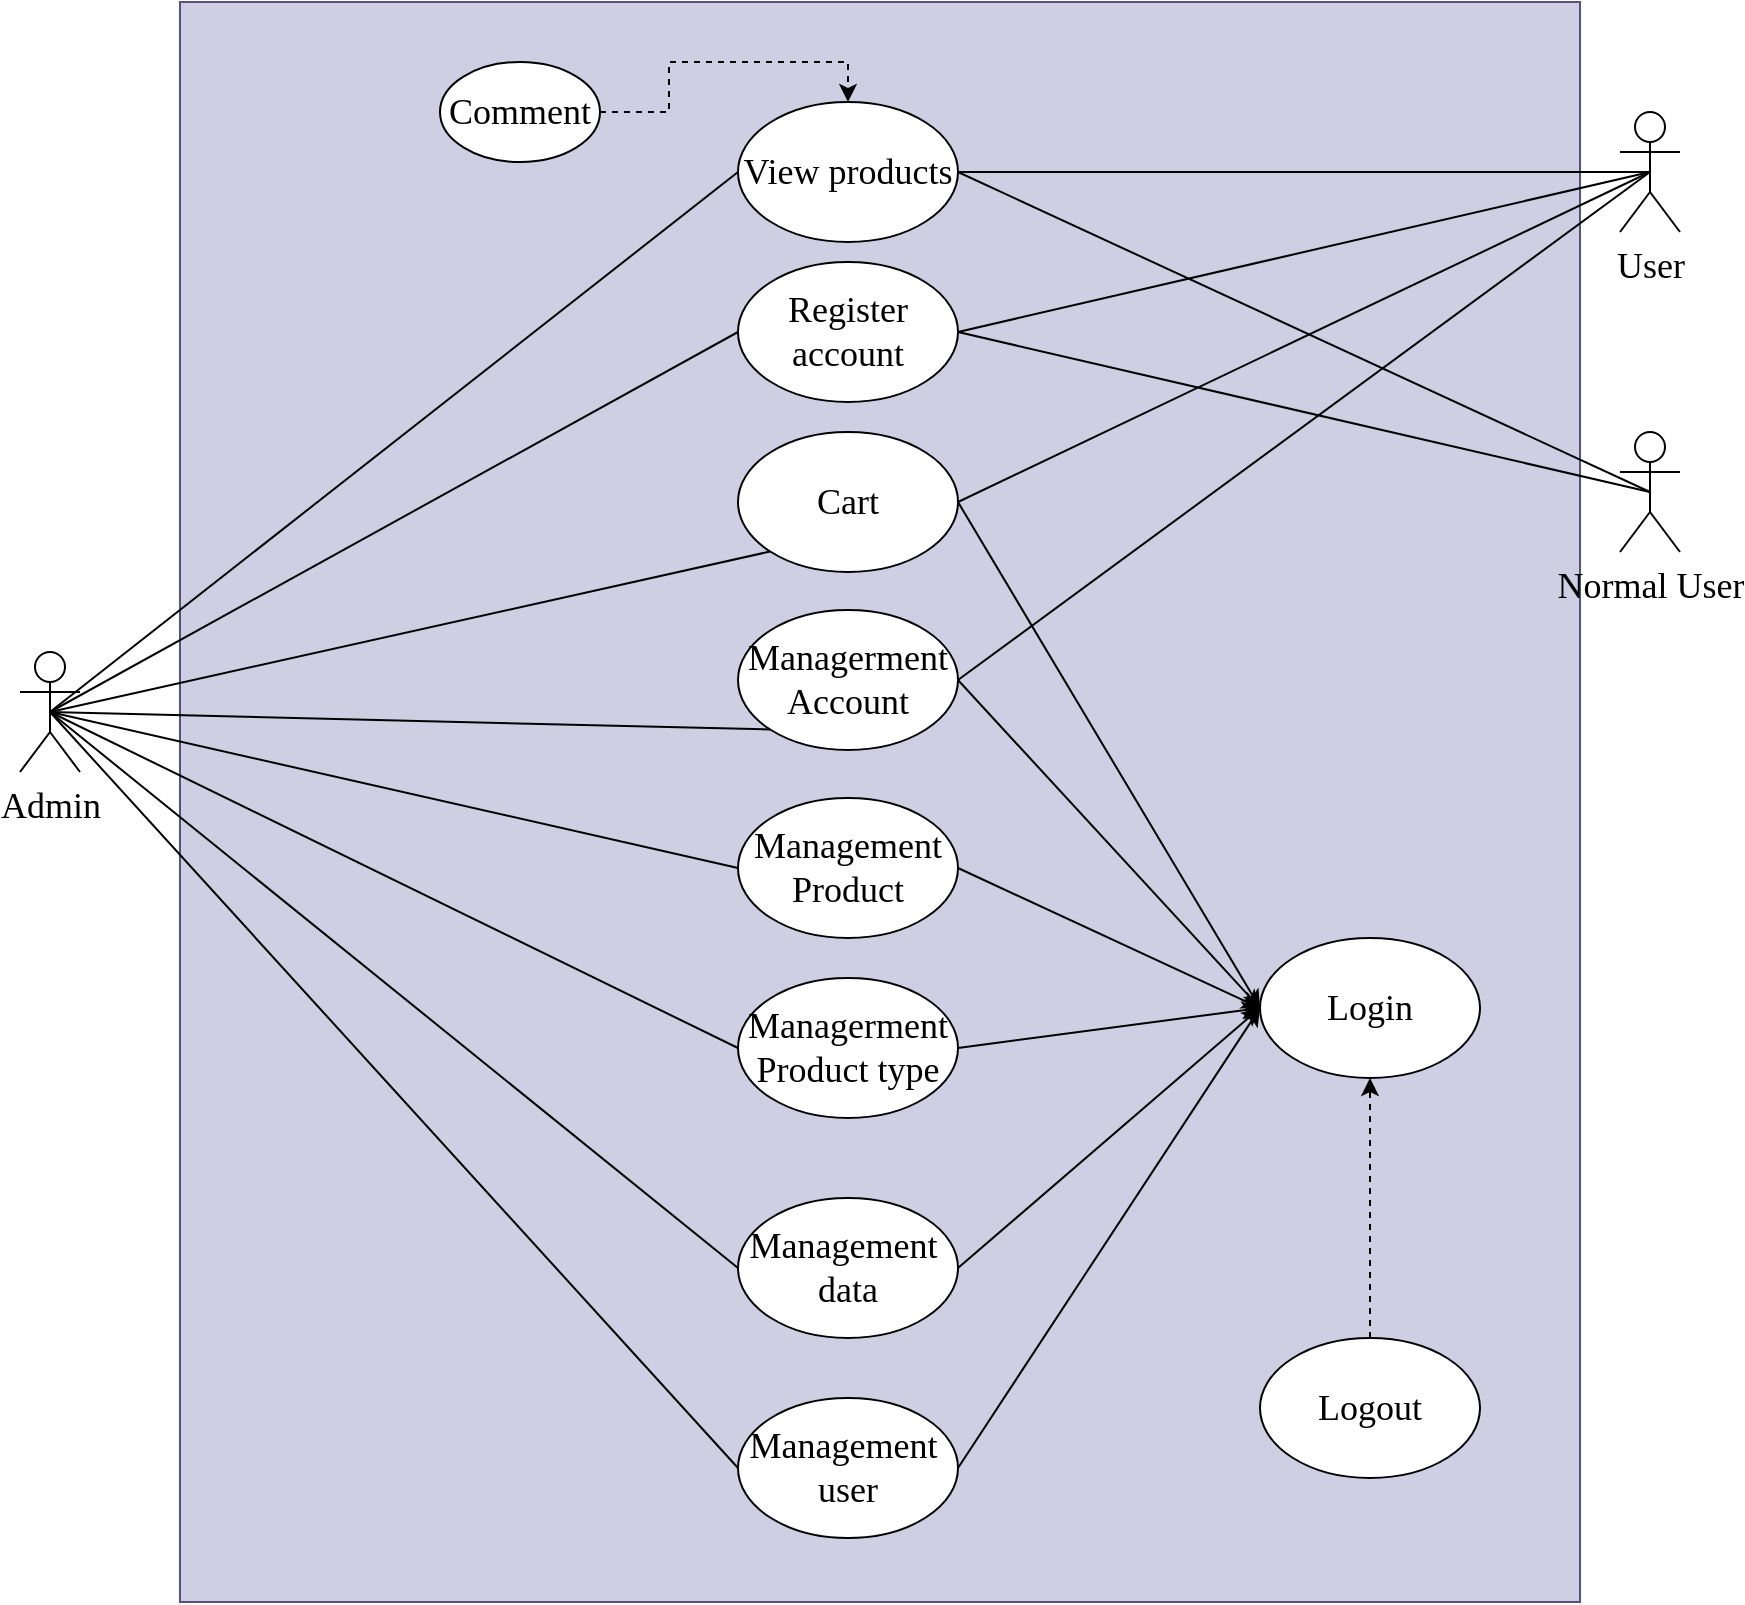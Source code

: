 <mxfile version="14.6.0" type="device"><diagram id="mLM7IOgKYvrLgRIRy-zT" name="Page-1"><mxGraphModel dx="1944" dy="2108" grid="0" gridSize="10" guides="1" tooltips="1" connect="1" arrows="1" fold="1" page="1" pageScale="1" pageWidth="827" pageHeight="1169" math="0" shadow="0"><root><mxCell id="0"/><mxCell id="1" parent="0"/><mxCell id="Mji4GgmzXA6H_03ERUkb-106" value="" style="rounded=0;html=1;fontFamily=Times New Roman;fontSize=18;whiteSpace=wrap;fillColor=#d0cee2;strokeColor=#56517e;" vertex="1" parent="1"><mxGeometry x="80" y="-10" width="700" height="800" as="geometry"/></mxCell><mxCell id="Mji4GgmzXA6H_03ERUkb-1" value="Admin" style="shape=umlActor;verticalLabelPosition=bottom;verticalAlign=top;html=1;outlineConnect=0;fontFamily=Times New Roman;fontSize=18;" vertex="1" parent="1"><mxGeometry y="315" width="30" height="60" as="geometry"/></mxCell><mxCell id="Mji4GgmzXA6H_03ERUkb-5" value="Normal User" style="shape=umlActor;verticalLabelPosition=bottom;verticalAlign=top;html=1;outlineConnect=0;fontFamily=Times New Roman;fontSize=18;" vertex="1" parent="1"><mxGeometry x="800" y="205" width="30" height="60" as="geometry"/></mxCell><mxCell id="Mji4GgmzXA6H_03ERUkb-10" value="View products" style="ellipse;whiteSpace=wrap;html=1;fontFamily=Times New Roman;fontSize=18;" vertex="1" parent="1"><mxGeometry x="359" y="40" width="110" height="70" as="geometry"/></mxCell><mxCell id="Mji4GgmzXA6H_03ERUkb-14" value="" style="endArrow=none;html=1;shadow=0;strokeColor=#000000;strokeWidth=1;entryX=0.5;entryY=0.5;entryDx=0;entryDy=0;entryPerimeter=0;exitX=1;exitY=0.5;exitDx=0;exitDy=0;fontFamily=Times New Roman;fontSize=18;" edge="1" parent="1" source="Mji4GgmzXA6H_03ERUkb-10" target="Mji4GgmzXA6H_03ERUkb-5"><mxGeometry width="50" height="50" relative="1" as="geometry"><mxPoint x="380" y="390" as="sourcePoint"/><mxPoint x="430" y="340" as="targetPoint"/></mxGeometry></mxCell><mxCell id="Mji4GgmzXA6H_03ERUkb-16" value="" style="endArrow=none;html=1;shadow=0;strokeColor=#000000;strokeWidth=1;entryX=0;entryY=0.5;entryDx=0;entryDy=0;exitX=0.5;exitY=0.5;exitDx=0;exitDy=0;exitPerimeter=0;fontFamily=Times New Roman;fontSize=18;" edge="1" parent="1" source="Mji4GgmzXA6H_03ERUkb-1" target="Mji4GgmzXA6H_03ERUkb-10"><mxGeometry width="50" height="50" relative="1" as="geometry"><mxPoint x="380" y="390" as="sourcePoint"/><mxPoint x="430" y="340" as="targetPoint"/></mxGeometry></mxCell><mxCell id="Mji4GgmzXA6H_03ERUkb-23" value="Management Product" style="ellipse;whiteSpace=wrap;html=1;fontFamily=Times New Roman;fontSize=18;" vertex="1" parent="1"><mxGeometry x="359" y="388" width="110" height="70" as="geometry"/></mxCell><mxCell id="Mji4GgmzXA6H_03ERUkb-25" value="" style="endArrow=none;html=1;shadow=0;strokeColor=#000000;strokeWidth=1;entryX=0.5;entryY=0.5;entryDx=0;entryDy=0;entryPerimeter=0;exitX=0;exitY=0.5;exitDx=0;exitDy=0;fontFamily=Times New Roman;fontSize=18;" edge="1" parent="1" source="Mji4GgmzXA6H_03ERUkb-23" target="Mji4GgmzXA6H_03ERUkb-1"><mxGeometry width="50" height="50" relative="1" as="geometry"><mxPoint x="380" y="380" as="sourcePoint"/><mxPoint x="430" y="330" as="targetPoint"/></mxGeometry></mxCell><mxCell id="Mji4GgmzXA6H_03ERUkb-34" value="Management&amp;nbsp; data" style="ellipse;whiteSpace=wrap;html=1;fontFamily=Times New Roman;fontSize=18;" vertex="1" parent="1"><mxGeometry x="359" y="588" width="110" height="70" as="geometry"/></mxCell><mxCell id="Mji4GgmzXA6H_03ERUkb-36" value="" style="endArrow=none;html=1;shadow=0;strokeColor=#000000;strokeWidth=1;exitX=0.5;exitY=0.5;exitDx=0;exitDy=0;exitPerimeter=0;entryX=0;entryY=0.5;entryDx=0;entryDy=0;fontFamily=Times New Roman;fontSize=18;" edge="1" parent="1" source="Mji4GgmzXA6H_03ERUkb-1" target="Mji4GgmzXA6H_03ERUkb-34"><mxGeometry width="50" height="50" relative="1" as="geometry"><mxPoint x="380" y="380" as="sourcePoint"/><mxPoint x="430" y="330" as="targetPoint"/></mxGeometry></mxCell><mxCell id="Mji4GgmzXA6H_03ERUkb-38" value="Cart" style="ellipse;whiteSpace=wrap;html=1;fontFamily=Times New Roman;fontSize=18;" vertex="1" parent="1"><mxGeometry x="359" y="205" width="110" height="70" as="geometry"/></mxCell><mxCell id="Mji4GgmzXA6H_03ERUkb-46" value="" style="endArrow=none;html=1;shadow=0;strokeColor=#000000;strokeWidth=1;entryX=0;entryY=1;entryDx=0;entryDy=0;exitX=0.5;exitY=0.5;exitDx=0;exitDy=0;exitPerimeter=0;fontFamily=Times New Roman;fontSize=18;" edge="1" parent="1" source="Mji4GgmzXA6H_03ERUkb-1" target="Mji4GgmzXA6H_03ERUkb-38"><mxGeometry width="50" height="50" relative="1" as="geometry"><mxPoint x="380" y="380" as="sourcePoint"/><mxPoint x="430" y="330" as="targetPoint"/></mxGeometry></mxCell><mxCell id="Mji4GgmzXA6H_03ERUkb-54" style="edgeStyle=orthogonalEdgeStyle;rounded=0;sketch=0;orthogonalLoop=1;jettySize=auto;html=1;entryX=0.5;entryY=0;entryDx=0;entryDy=0;shadow=0;dashed=1;strokeColor=#000000;strokeWidth=1;fontFamily=Times New Roman;fontSize=18;" edge="1" parent="1" source="Mji4GgmzXA6H_03ERUkb-52" target="Mji4GgmzXA6H_03ERUkb-10"><mxGeometry relative="1" as="geometry"/></mxCell><mxCell id="Mji4GgmzXA6H_03ERUkb-52" value="Comment" style="ellipse;whiteSpace=wrap;html=1;fontFamily=Times New Roman;fontSize=18;" vertex="1" parent="1"><mxGeometry x="210" y="20" width="80" height="50" as="geometry"/></mxCell><mxCell id="Mji4GgmzXA6H_03ERUkb-56" value="Management&amp;nbsp; user" style="ellipse;whiteSpace=wrap;html=1;fontFamily=Times New Roman;fontSize=18;" vertex="1" parent="1"><mxGeometry x="359" y="688" width="110" height="70" as="geometry"/></mxCell><mxCell id="Mji4GgmzXA6H_03ERUkb-63" value="" style="endArrow=none;html=1;shadow=0;strokeColor=#000000;strokeWidth=1;entryX=0;entryY=0.5;entryDx=0;entryDy=0;exitX=0.5;exitY=0.5;exitDx=0;exitDy=0;exitPerimeter=0;fontFamily=Times New Roman;fontSize=18;" edge="1" parent="1" source="Mji4GgmzXA6H_03ERUkb-1" target="Mji4GgmzXA6H_03ERUkb-56"><mxGeometry width="50" height="50" relative="1" as="geometry"><mxPoint x="340" y="410" as="sourcePoint"/><mxPoint x="390" y="360" as="targetPoint"/></mxGeometry></mxCell><mxCell id="Mji4GgmzXA6H_03ERUkb-64" value="User" style="shape=umlActor;verticalLabelPosition=bottom;verticalAlign=top;html=1;outlineConnect=0;fontFamily=Times New Roman;fontSize=18;" vertex="1" parent="1"><mxGeometry x="800" y="45" width="30" height="60" as="geometry"/></mxCell><mxCell id="Mji4GgmzXA6H_03ERUkb-65" value="" style="endArrow=none;html=1;shadow=0;strokeColor=#000000;strokeWidth=1;entryX=1;entryY=0.5;entryDx=0;entryDy=0;exitX=0.5;exitY=0.5;exitDx=0;exitDy=0;exitPerimeter=0;fontFamily=Times New Roman;fontSize=18;" edge="1" parent="1" source="Mji4GgmzXA6H_03ERUkb-64" target="Mji4GgmzXA6H_03ERUkb-38"><mxGeometry width="50" height="50" relative="1" as="geometry"><mxPoint x="340" y="290" as="sourcePoint"/><mxPoint x="390" y="240" as="targetPoint"/></mxGeometry></mxCell><mxCell id="Mji4GgmzXA6H_03ERUkb-66" value="" style="endArrow=none;html=1;shadow=0;strokeColor=#000000;strokeWidth=1;entryX=1;entryY=0.5;entryDx=0;entryDy=0;exitX=0.5;exitY=0.5;exitDx=0;exitDy=0;exitPerimeter=0;fontFamily=Times New Roman;fontSize=18;" edge="1" parent="1" source="Mji4GgmzXA6H_03ERUkb-64" target="Mji4GgmzXA6H_03ERUkb-10"><mxGeometry width="50" height="50" relative="1" as="geometry"><mxPoint x="340" y="290" as="sourcePoint"/><mxPoint x="390" y="240" as="targetPoint"/></mxGeometry></mxCell><mxCell id="Mji4GgmzXA6H_03ERUkb-67" value="Managerment Product type" style="ellipse;whiteSpace=wrap;html=1;fontFamily=Times New Roman;fontSize=18;" vertex="1" parent="1"><mxGeometry x="359" y="478" width="110" height="70" as="geometry"/></mxCell><mxCell id="Mji4GgmzXA6H_03ERUkb-68" value="" style="endArrow=none;html=1;shadow=0;strokeColor=#000000;strokeWidth=1;entryX=0;entryY=0.5;entryDx=0;entryDy=0;exitX=0.5;exitY=0.5;exitDx=0;exitDy=0;exitPerimeter=0;fontFamily=Times New Roman;fontSize=18;" edge="1" parent="1" source="Mji4GgmzXA6H_03ERUkb-1" target="Mji4GgmzXA6H_03ERUkb-67"><mxGeometry width="50" height="50" relative="1" as="geometry"><mxPoint x="340" y="290" as="sourcePoint"/><mxPoint x="390" y="240" as="targetPoint"/></mxGeometry></mxCell><mxCell id="Mji4GgmzXA6H_03ERUkb-76" value="Managerment Account" style="ellipse;whiteSpace=wrap;html=1;fontFamily=Times New Roman;fontSize=18;" vertex="1" parent="1"><mxGeometry x="359" y="294" width="110" height="70" as="geometry"/></mxCell><mxCell id="Mji4GgmzXA6H_03ERUkb-83" value="Register account" style="ellipse;whiteSpace=wrap;html=1;fontFamily=Times New Roman;fontSize=18;" vertex="1" parent="1"><mxGeometry x="359" y="120" width="110" height="70" as="geometry"/></mxCell><mxCell id="Mji4GgmzXA6H_03ERUkb-84" value="" style="endArrow=none;html=1;shadow=0;strokeColor=#000000;strokeWidth=1;entryX=1;entryY=0.5;entryDx=0;entryDy=0;exitX=0.5;exitY=0.5;exitDx=0;exitDy=0;exitPerimeter=0;fontFamily=Times New Roman;fontSize=18;" edge="1" parent="1" source="Mji4GgmzXA6H_03ERUkb-5" target="Mji4GgmzXA6H_03ERUkb-83"><mxGeometry width="50" height="50" relative="1" as="geometry"><mxPoint x="340" y="540" as="sourcePoint"/><mxPoint x="390" y="490" as="targetPoint"/></mxGeometry></mxCell><mxCell id="Mji4GgmzXA6H_03ERUkb-85" value="" style="endArrow=none;html=1;shadow=0;strokeColor=#000000;strokeWidth=1;entryX=0;entryY=0.5;entryDx=0;entryDy=0;exitX=0.5;exitY=0.5;exitDx=0;exitDy=0;exitPerimeter=0;fontFamily=Times New Roman;fontSize=18;" edge="1" parent="1" source="Mji4GgmzXA6H_03ERUkb-1" target="Mji4GgmzXA6H_03ERUkb-83"><mxGeometry width="50" height="50" relative="1" as="geometry"><mxPoint x="340" y="430" as="sourcePoint"/><mxPoint x="390" y="380" as="targetPoint"/></mxGeometry></mxCell><mxCell id="Mji4GgmzXA6H_03ERUkb-86" value="" style="endArrow=none;html=1;shadow=0;strokeColor=#000000;strokeWidth=1;entryX=0.5;entryY=0.5;entryDx=0;entryDy=0;entryPerimeter=0;exitX=1;exitY=0.5;exitDx=0;exitDy=0;fontFamily=Times New Roman;fontSize=18;" edge="1" parent="1" source="Mji4GgmzXA6H_03ERUkb-83" target="Mji4GgmzXA6H_03ERUkb-64"><mxGeometry width="50" height="50" relative="1" as="geometry"><mxPoint x="340" y="310" as="sourcePoint"/><mxPoint x="390" y="260" as="targetPoint"/></mxGeometry></mxCell><mxCell id="Mji4GgmzXA6H_03ERUkb-87" value="Login" style="ellipse;whiteSpace=wrap;html=1;fontFamily=Times New Roman;fontSize=18;" vertex="1" parent="1"><mxGeometry x="620" y="458" width="110" height="70" as="geometry"/></mxCell><mxCell id="Mji4GgmzXA6H_03ERUkb-92" value="" style="endArrow=none;html=1;shadow=0;strokeColor=#000000;strokeWidth=1;entryX=1;entryY=0.5;entryDx=0;entryDy=0;exitX=0.5;exitY=0.5;exitDx=0;exitDy=0;exitPerimeter=0;fontFamily=Times New Roman;fontSize=18;" edge="1" parent="1" source="Mji4GgmzXA6H_03ERUkb-64" target="Mji4GgmzXA6H_03ERUkb-76"><mxGeometry width="50" height="50" relative="1" as="geometry"><mxPoint x="340" y="310" as="sourcePoint"/><mxPoint x="390" y="260" as="targetPoint"/></mxGeometry></mxCell><mxCell id="Mji4GgmzXA6H_03ERUkb-93" value="" style="endArrow=none;html=1;shadow=0;strokeColor=#000000;strokeWidth=1;entryX=1;entryY=0.5;entryDx=0;entryDy=0;endFill=0;startArrow=classic;startFill=1;exitX=0;exitY=0.5;exitDx=0;exitDy=0;fontFamily=Times New Roman;fontSize=18;" edge="1" parent="1" source="Mji4GgmzXA6H_03ERUkb-87" target="Mji4GgmzXA6H_03ERUkb-76"><mxGeometry width="50" height="50" relative="1" as="geometry"><mxPoint x="700" y="510" as="sourcePoint"/><mxPoint x="350" y="270" as="targetPoint"/></mxGeometry></mxCell><mxCell id="Mji4GgmzXA6H_03ERUkb-95" value="" style="endArrow=none;html=1;shadow=0;strokeColor=#000000;strokeWidth=1;entryX=0;entryY=1;entryDx=0;entryDy=0;exitX=0.5;exitY=0.5;exitDx=0;exitDy=0;exitPerimeter=0;fontFamily=Times New Roman;fontSize=18;" edge="1" parent="1" source="Mji4GgmzXA6H_03ERUkb-1" target="Mji4GgmzXA6H_03ERUkb-76"><mxGeometry width="50" height="50" relative="1" as="geometry"><mxPoint x="300" y="320" as="sourcePoint"/><mxPoint x="350" y="270" as="targetPoint"/></mxGeometry></mxCell><mxCell id="Mji4GgmzXA6H_03ERUkb-96" value="" style="endArrow=none;html=1;shadow=0;strokeColor=#000000;strokeWidth=1;entryX=1;entryY=0.5;entryDx=0;entryDy=0;exitX=0;exitY=0.5;exitDx=0;exitDy=0;endFill=0;startArrow=classic;startFill=1;fontFamily=Times New Roman;fontSize=18;" edge="1" parent="1" source="Mji4GgmzXA6H_03ERUkb-87" target="Mji4GgmzXA6H_03ERUkb-23"><mxGeometry width="50" height="50" relative="1" as="geometry"><mxPoint x="300" y="320" as="sourcePoint"/><mxPoint x="350" y="270" as="targetPoint"/></mxGeometry></mxCell><mxCell id="Mji4GgmzXA6H_03ERUkb-97" value="" style="endArrow=classic;html=1;shadow=0;strokeColor=#000000;strokeWidth=1;entryX=0;entryY=0.5;entryDx=0;entryDy=0;exitX=1;exitY=0.5;exitDx=0;exitDy=0;endFill=1;fontFamily=Times New Roman;fontSize=18;" edge="1" parent="1" source="Mji4GgmzXA6H_03ERUkb-67" target="Mji4GgmzXA6H_03ERUkb-87"><mxGeometry width="50" height="50" relative="1" as="geometry"><mxPoint x="300" y="320" as="sourcePoint"/><mxPoint x="350" y="270" as="targetPoint"/></mxGeometry></mxCell><mxCell id="Mji4GgmzXA6H_03ERUkb-98" value="" style="endArrow=none;html=1;shadow=0;strokeColor=#000000;strokeWidth=1;entryX=1;entryY=0.5;entryDx=0;entryDy=0;exitX=0;exitY=0.5;exitDx=0;exitDy=0;endFill=0;startArrow=classic;startFill=1;fontFamily=Times New Roman;fontSize=18;" edge="1" parent="1" source="Mji4GgmzXA6H_03ERUkb-87" target="Mji4GgmzXA6H_03ERUkb-34"><mxGeometry width="50" height="50" relative="1" as="geometry"><mxPoint x="300" y="320" as="sourcePoint"/><mxPoint x="350" y="270" as="targetPoint"/></mxGeometry></mxCell><mxCell id="Mji4GgmzXA6H_03ERUkb-99" value="" style="endArrow=none;html=1;shadow=0;strokeColor=#000000;strokeWidth=1;entryX=1;entryY=0.5;entryDx=0;entryDy=0;exitX=0;exitY=0.5;exitDx=0;exitDy=0;endFill=0;startArrow=classic;startFill=1;fontFamily=Times New Roman;fontSize=18;" edge="1" parent="1" source="Mji4GgmzXA6H_03ERUkb-87" target="Mji4GgmzXA6H_03ERUkb-56"><mxGeometry width="50" height="50" relative="1" as="geometry"><mxPoint x="300" y="320" as="sourcePoint"/><mxPoint x="350" y="270" as="targetPoint"/></mxGeometry></mxCell><mxCell id="Mji4GgmzXA6H_03ERUkb-104" style="edgeStyle=orthogonalEdgeStyle;rounded=0;sketch=0;orthogonalLoop=1;jettySize=auto;html=1;entryX=0.5;entryY=1;entryDx=0;entryDy=0;shadow=0;dashed=1;startArrow=none;startFill=0;endArrow=classic;endFill=1;strokeColor=#000000;strokeWidth=1;fontFamily=Times New Roman;fontSize=18;" edge="1" parent="1" source="Mji4GgmzXA6H_03ERUkb-103" target="Mji4GgmzXA6H_03ERUkb-87"><mxGeometry relative="1" as="geometry"/></mxCell><mxCell id="Mji4GgmzXA6H_03ERUkb-103" value="Logout" style="ellipse;whiteSpace=wrap;html=1;fontFamily=Times New Roman;fontSize=18;" vertex="1" parent="1"><mxGeometry x="620" y="658" width="110" height="70" as="geometry"/></mxCell><mxCell id="Mji4GgmzXA6H_03ERUkb-105" value="" style="endArrow=classic;html=1;shadow=0;strokeColor=#000000;strokeWidth=1;entryX=0;entryY=0.5;entryDx=0;entryDy=0;exitX=1;exitY=0.5;exitDx=0;exitDy=0;startArrow=none;startFill=0;endFill=1;fontFamily=Times New Roman;fontSize=18;" edge="1" parent="1" source="Mji4GgmzXA6H_03ERUkb-38" target="Mji4GgmzXA6H_03ERUkb-87"><mxGeometry width="50" height="50" relative="1" as="geometry"><mxPoint x="410" y="340" as="sourcePoint"/><mxPoint x="460" y="290" as="targetPoint"/></mxGeometry></mxCell></root></mxGraphModel></diagram></mxfile>